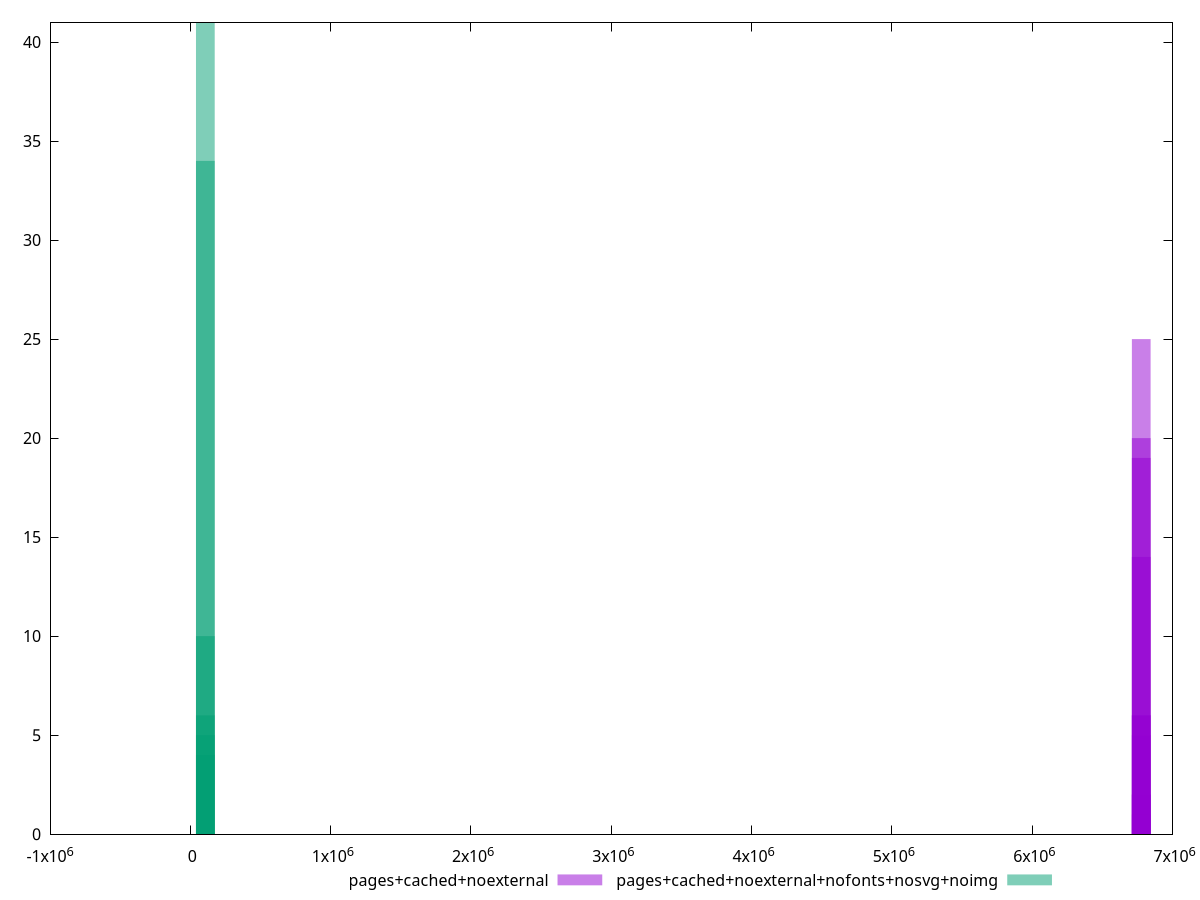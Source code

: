 $_pagesCachedNoexternal <<EOF
6777209.041972422 25
6777203.4718803195 20
6777225.752248729 6
6777192.331696115 5
6777214.612064525 19
6777220.182156626 14
6777197.901788218 6
6777186.761604014 2
6777236.892432933 1
6777231.32234083 2
EOF
$_pagesCachedNoexternalNofontsNosvgNoimg <<EOF
107103.77603656454 34
107096.67672419676 41
107100.22638038064 6
107089.57741182897 10
107107.32569274843 5
107110.87534893233 4
EOF
set key outside below
set terminal pngcairo
set output "report_00006_2020-11-02T20-21-41.718Z/total-byte-weight/total-byte-weight_pages+cached+noexternal_pages+cached+noexternal+nofonts+nosvg+noimg+hist.png"
set boxwidth 133402.94630042207
set style fill transparent solid 0.5 noborder
set yrange [0:41]
plot $_pagesCachedNoexternal title "pages+cached+noexternal" with boxes ,$_pagesCachedNoexternalNofontsNosvgNoimg title "pages+cached+noexternal+nofonts+nosvg+noimg" with boxes ,